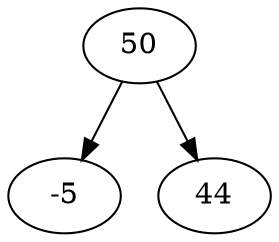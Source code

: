 digraph
{
	index_0 [label ="50"];
	index_1 [label ="-5"];
	index_2 [label ="44"];
	index_0 -> index_1;
	index_0 -> index_2;
}
